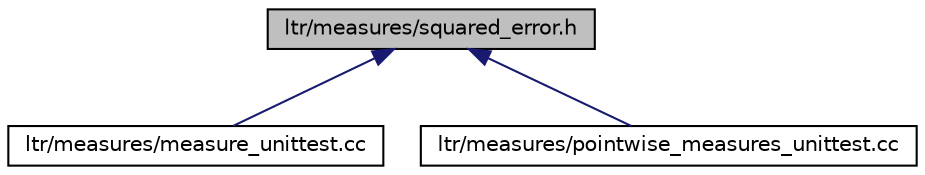 digraph G
{
  edge [fontname="Helvetica",fontsize="10",labelfontname="Helvetica",labelfontsize="10"];
  node [fontname="Helvetica",fontsize="10",shape=record];
  Node1 [label="ltr/measures/squared_error.h",height=0.2,width=0.4,color="black", fillcolor="grey75", style="filled" fontcolor="black"];
  Node1 -> Node2 [dir="back",color="midnightblue",fontsize="10",style="solid",fontname="Helvetica"];
  Node2 [label="ltr/measures/measure_unittest.cc",height=0.2,width=0.4,color="black", fillcolor="white", style="filled",URL="$measure__unittest_8cc.html"];
  Node1 -> Node3 [dir="back",color="midnightblue",fontsize="10",style="solid",fontname="Helvetica"];
  Node3 [label="ltr/measures/pointwise_measures_unittest.cc",height=0.2,width=0.4,color="black", fillcolor="white", style="filled",URL="$pointwise__measures__unittest_8cc.html"];
}
